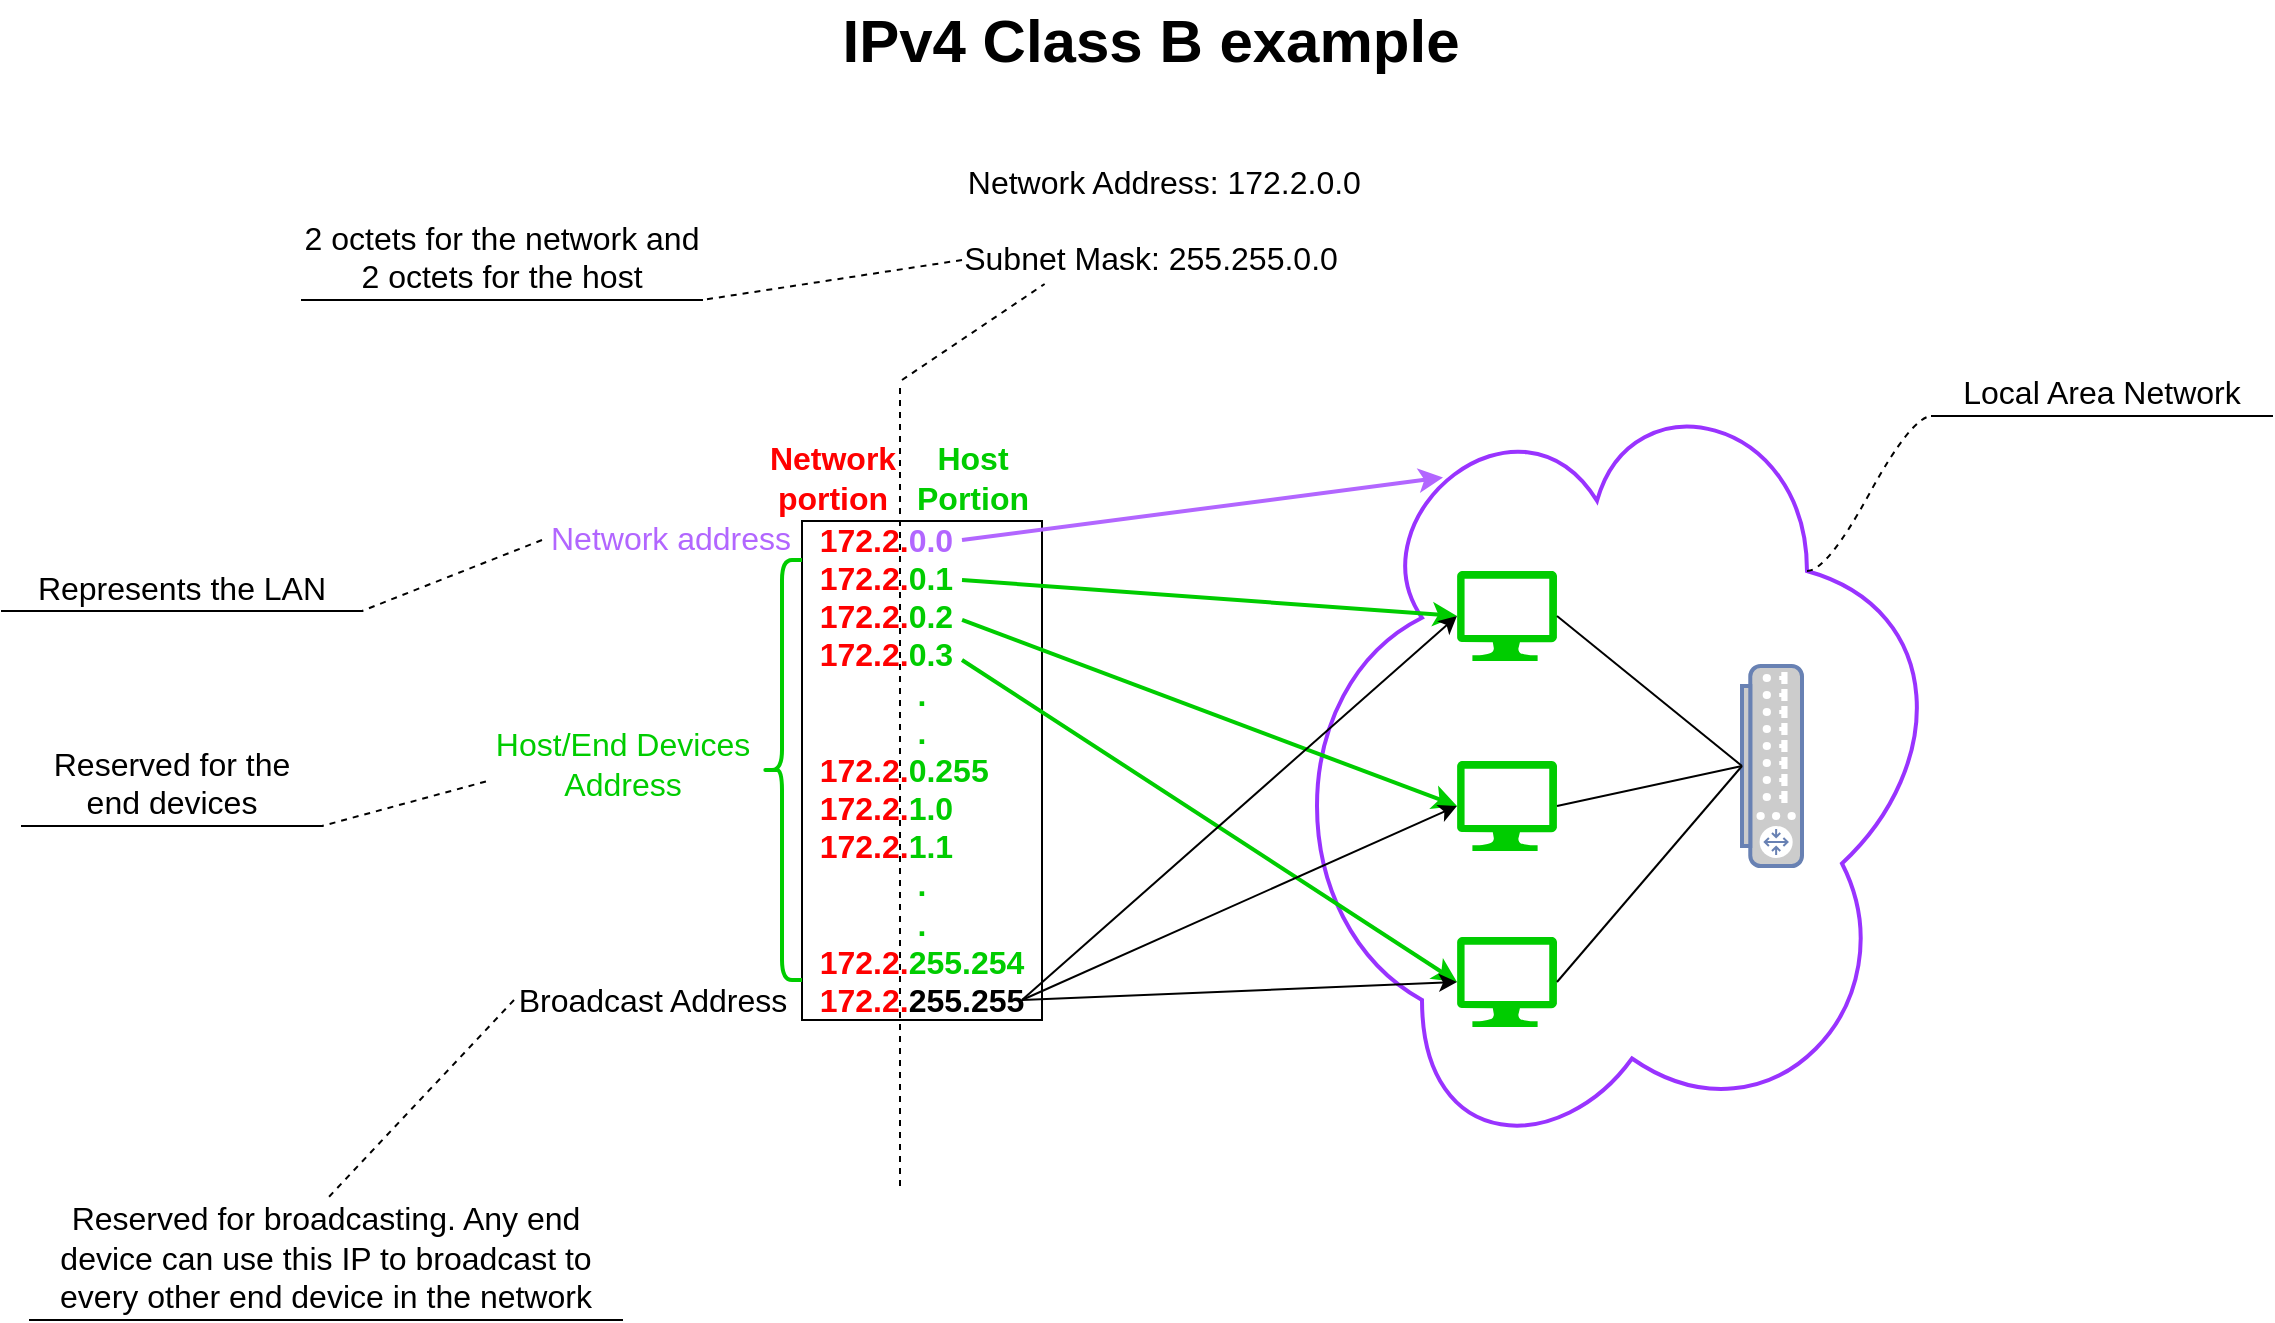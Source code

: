 <mxfile version="12.7.0" type="github">
  <diagram id="AUSyYx-8ehcyiPEunDD3" name="Page-1">
    <mxGraphModel dx="1422" dy="745" grid="1" gridSize="10" guides="1" tooltips="1" connect="1" arrows="1" fold="1" page="1" pageScale="1" pageWidth="1169" pageHeight="827" math="0" shadow="0">
      <root>
        <mxCell id="0"/>
        <mxCell id="1" parent="0"/>
        <mxCell id="37pzr9wZezaG76wjAJH7-1" value="" style="ellipse;shape=cloud;whiteSpace=wrap;html=1;fillColor=none;fontSize=16;direction=south;strokeWidth=2;strokeColor=#9933FF;" parent="1" vertex="1">
          <mxGeometry x="650" y="208" width="350" height="390" as="geometry"/>
        </mxCell>
        <mxCell id="37pzr9wZezaG76wjAJH7-2" value="&amp;nbsp; &amp;nbsp;Network Address: 172.2.0.0&lt;br&gt;&lt;br style=&quot;font-size: 16px&quot;&gt;Subnet Mask: 255.255.0.0" style="text;html=1;align=center;verticalAlign=middle;resizable=0;points=[];autosize=1;fontSize=16;" parent="1" vertex="1">
          <mxGeometry x="469" y="100" width="230" height="60" as="geometry"/>
        </mxCell>
        <mxCell id="37pzr9wZezaG76wjAJH7-3" value="" style="verticalLabelPosition=bottom;html=1;verticalAlign=top;align=center;strokeColor=none;fillColor=#00CC00;shape=mxgraph.azure.computer;pointerEvents=1;fontSize=16;direction=east;" parent="1" vertex="1">
          <mxGeometry x="737.5" y="400.5" width="50" height="45" as="geometry"/>
        </mxCell>
        <mxCell id="37pzr9wZezaG76wjAJH7-4" value="" style="verticalLabelPosition=bottom;html=1;verticalAlign=top;align=center;strokeColor=none;fillColor=#00CC00;shape=mxgraph.azure.computer;pointerEvents=1;fontSize=16;direction=east;" parent="1" vertex="1">
          <mxGeometry x="737.5" y="488.5" width="50" height="45" as="geometry"/>
        </mxCell>
        <mxCell id="37pzr9wZezaG76wjAJH7-5" value="" style="verticalLabelPosition=bottom;html=1;verticalAlign=top;align=center;strokeColor=none;fillColor=#00CC00;shape=mxgraph.azure.computer;pointerEvents=1;fontSize=16;direction=east;" parent="1" vertex="1">
          <mxGeometry x="737.5" y="305.5" width="50" height="45" as="geometry"/>
        </mxCell>
        <mxCell id="37pzr9wZezaG76wjAJH7-6" value="" style="fontColor=#0066CC;verticalAlign=top;verticalLabelPosition=bottom;labelPosition=center;align=center;html=1;outlineConnect=0;fillColor=#CCCCCC;strokeColor=#6881B3;gradientColor=none;gradientDirection=north;strokeWidth=2;shape=mxgraph.networks.router;direction=south;" parent="1" vertex="1">
          <mxGeometry x="880" y="353" width="30" height="100" as="geometry"/>
        </mxCell>
        <mxCell id="37pzr9wZezaG76wjAJH7-7" value="" style="endArrow=none;html=1;fontSize=16;entryX=0.5;entryY=1;entryDx=0;entryDy=0;entryPerimeter=0;exitX=1;exitY=0.5;exitDx=0;exitDy=0;exitPerimeter=0;" parent="1" source="37pzr9wZezaG76wjAJH7-3" target="37pzr9wZezaG76wjAJH7-6" edge="1">
          <mxGeometry width="50" height="50" relative="1" as="geometry">
            <mxPoint x="460" y="479" as="sourcePoint"/>
            <mxPoint x="160" y="658" as="targetPoint"/>
          </mxGeometry>
        </mxCell>
        <mxCell id="37pzr9wZezaG76wjAJH7-8" value="" style="endArrow=none;html=1;fontSize=16;entryX=0.5;entryY=1;entryDx=0;entryDy=0;entryPerimeter=0;exitX=1;exitY=0.5;exitDx=0;exitDy=0;exitPerimeter=0;" parent="1" source="37pzr9wZezaG76wjAJH7-4" target="37pzr9wZezaG76wjAJH7-6" edge="1">
          <mxGeometry width="50" height="50" relative="1" as="geometry">
            <mxPoint x="745" y="438" as="sourcePoint"/>
            <mxPoint x="835" y="368" as="targetPoint"/>
          </mxGeometry>
        </mxCell>
        <mxCell id="37pzr9wZezaG76wjAJH7-9" value="" style="endArrow=none;html=1;fontSize=16;entryX=0.5;entryY=1;entryDx=0;entryDy=0;entryPerimeter=0;exitX=1;exitY=0.5;exitDx=0;exitDy=0;exitPerimeter=0;" parent="1" source="37pzr9wZezaG76wjAJH7-5" target="37pzr9wZezaG76wjAJH7-6" edge="1">
          <mxGeometry width="50" height="50" relative="1" as="geometry">
            <mxPoint x="755" y="448" as="sourcePoint"/>
            <mxPoint x="845" y="378" as="targetPoint"/>
          </mxGeometry>
        </mxCell>
        <mxCell id="37pzr9wZezaG76wjAJH7-10" value="&lt;span style=&quot;white-space: nowrap&quot;&gt;&lt;font color=&quot;#ff0000&quot;&gt;172.2.&lt;/font&gt;&lt;font color=&quot;#b266ff&quot;&gt;0.0&amp;nbsp; &amp;nbsp; &amp;nbsp; &amp;nbsp;&amp;nbsp;&lt;/font&gt;&lt;/span&gt;&lt;br style=&quot;white-space: nowrap&quot;&gt;&lt;span style=&quot;color: rgb(255 , 0 , 0) ; white-space: nowrap&quot;&gt;172.2.&lt;/span&gt;&lt;span style=&quot;white-space: nowrap&quot;&gt;&lt;font color=&quot;#00cc00&quot;&gt;0.1&amp;nbsp; &amp;nbsp; &amp;nbsp; &amp;nbsp;&amp;nbsp;&lt;/font&gt;&lt;/span&gt;&lt;br style=&quot;white-space: nowrap&quot;&gt;&lt;span style=&quot;color: rgb(255 , 0 , 0) ; white-space: nowrap&quot;&gt;172.2.&lt;/span&gt;&lt;span style=&quot;white-space: nowrap&quot;&gt;&lt;font color=&quot;#00cc00&quot;&gt;0.2&amp;nbsp; &amp;nbsp; &amp;nbsp; &amp;nbsp;&amp;nbsp;&lt;/font&gt;&lt;/span&gt;&lt;br style=&quot;white-space: nowrap&quot;&gt;&lt;span style=&quot;color: rgb(255 , 0 , 0) ; white-space: nowrap&quot;&gt;172.2.&lt;/span&gt;&lt;span style=&quot;white-space: nowrap&quot;&gt;&lt;font color=&quot;#00cc00&quot;&gt;0.3&amp;nbsp; &amp;nbsp; &amp;nbsp; &amp;nbsp;&amp;nbsp;&lt;/font&gt;&lt;/span&gt;&lt;br style=&quot;white-space: nowrap&quot;&gt;&lt;font color=&quot;#00cc00&quot;&gt;.&lt;br&gt;.&lt;/font&gt;&lt;br&gt;&lt;span style=&quot;color: rgb(255 , 0 , 0) ; white-space: nowrap&quot;&gt;172.2.&lt;/span&gt;&lt;span style=&quot;white-space: nowrap&quot;&gt;&lt;font color=&quot;#00cc00&quot;&gt;0.255&amp;nbsp; &amp;nbsp;&amp;nbsp;&lt;/font&gt;&lt;/span&gt;&lt;br style=&quot;white-space: nowrap&quot;&gt;&lt;span style=&quot;color: rgb(255 , 0 , 0) ; white-space: nowrap&quot;&gt;172.2.&lt;/span&gt;&lt;span style=&quot;white-space: nowrap&quot;&gt;&lt;font color=&quot;#00cc00&quot;&gt;1&lt;/font&gt;&lt;/span&gt;&lt;span style=&quot;white-space: nowrap&quot;&gt;&lt;font color=&quot;#00cc00&quot;&gt;.0&amp;nbsp; &amp;nbsp; &amp;nbsp; &amp;nbsp;&amp;nbsp;&lt;/font&gt;&lt;/span&gt;&lt;br style=&quot;white-space: nowrap&quot;&gt;&lt;span style=&quot;color: rgb(255 , 0 , 0) ; white-space: nowrap&quot;&gt;172.2.&lt;/span&gt;&lt;span style=&quot;white-space: nowrap&quot;&gt;&lt;font color=&quot;#00cc00&quot;&gt;1&lt;/font&gt;&lt;/span&gt;&lt;span style=&quot;white-space: nowrap&quot;&gt;&lt;font color=&quot;#00cc00&quot;&gt;.1&amp;nbsp; &amp;nbsp; &amp;nbsp; &amp;nbsp;&amp;nbsp;&lt;/font&gt;&lt;/span&gt;&lt;font color=&quot;#00cc00&quot;&gt;&lt;br&gt;.&lt;br&gt;.&lt;br&gt;&lt;/font&gt;&lt;span style=&quot;color: rgb(255 , 0 , 0) ; white-space: nowrap&quot;&gt;172.2.&lt;/span&gt;&lt;span style=&quot;white-space: nowrap&quot;&gt;&lt;font color=&quot;#00cc00&quot;&gt;255&lt;/font&gt;&lt;/span&gt;&lt;span style=&quot;white-space: nowrap&quot;&gt;&lt;font color=&quot;#00cc00&quot;&gt;.254&lt;/font&gt;&lt;/span&gt;&lt;br style=&quot;white-space: nowrap&quot;&gt;&lt;span style=&quot;color: rgb(255 , 0 , 0) ; white-space: nowrap&quot;&gt;172.2.&lt;/span&gt;&lt;span style=&quot;white-space: nowrap&quot;&gt;255&lt;/span&gt;&lt;span style=&quot;white-space: nowrap&quot;&gt;.255&lt;/span&gt;" style="rounded=0;whiteSpace=wrap;html=1;fillColor=none;fontSize=16;fontStyle=1" parent="1" vertex="1">
          <mxGeometry x="410" y="280.5" width="120" height="249.5" as="geometry"/>
        </mxCell>
        <mxCell id="37pzr9wZezaG76wjAJH7-13" value="" style="endArrow=none;dashed=1;html=1;fontSize=16;strokeColor=#000000;" parent="1" edge="1">
          <mxGeometry width="50" height="50" relative="1" as="geometry">
            <mxPoint x="459" y="613" as="sourcePoint"/>
            <mxPoint x="459" y="213" as="targetPoint"/>
          </mxGeometry>
        </mxCell>
        <mxCell id="37pzr9wZezaG76wjAJH7-14" value="&lt;font color=&quot;#ff0000&quot;&gt;Network &lt;br&gt;portion&lt;/font&gt;" style="text;html=1;align=center;verticalAlign=middle;resizable=0;points=[];autosize=1;fontSize=16;fontStyle=1" parent="1" vertex="1">
          <mxGeometry x="385" y="239" width="80" height="40" as="geometry"/>
        </mxCell>
        <mxCell id="37pzr9wZezaG76wjAJH7-15" value="Host&lt;br&gt;Portion" style="text;html=1;align=center;verticalAlign=middle;resizable=0;points=[];autosize=1;fontSize=16;fontColor=#00CC00;fontStyle=1" parent="1" vertex="1">
          <mxGeometry x="460" y="239" width="70" height="40" as="geometry"/>
        </mxCell>
        <mxCell id="37pzr9wZezaG76wjAJH7-16" value="Network address" style="text;html=1;align=center;verticalAlign=middle;resizable=0;points=[];autosize=1;fontSize=16;fontColor=#B266FF;" parent="1" vertex="1">
          <mxGeometry x="274" y="279" width="140" height="20" as="geometry"/>
        </mxCell>
        <mxCell id="37pzr9wZezaG76wjAJH7-18" value="" style="shape=curlyBracket;whiteSpace=wrap;html=1;rounded=1;strokeColor=#00CC00;strokeWidth=2;fillColor=#00CC00;fontSize=16;fontColor=#000000;" parent="1" vertex="1">
          <mxGeometry x="390" y="300" width="20" height="210" as="geometry"/>
        </mxCell>
        <mxCell id="37pzr9wZezaG76wjAJH7-19" value="Host/End Devices&lt;br&gt;Address" style="text;html=1;align=center;verticalAlign=middle;resizable=0;points=[];autosize=1;fontSize=16;fontColor=#00CC00;" parent="1" vertex="1">
          <mxGeometry x="250" y="381.75" width="140" height="40" as="geometry"/>
        </mxCell>
        <mxCell id="37pzr9wZezaG76wjAJH7-20" value="Broadcast Address" style="text;html=1;align=center;verticalAlign=middle;resizable=0;points=[];autosize=1;fontSize=16;fontColor=#000000;" parent="1" vertex="1">
          <mxGeometry x="260" y="510" width="150" height="20" as="geometry"/>
        </mxCell>
        <mxCell id="37pzr9wZezaG76wjAJH7-21" value="" style="endArrow=classic;html=1;strokeColor=#B266FF;fontSize=16;fontColor=#B266FF;entryX=0.13;entryY=0.77;entryDx=0;entryDy=0;entryPerimeter=0;strokeWidth=2;" parent="1" target="37pzr9wZezaG76wjAJH7-1" edge="1">
          <mxGeometry width="50" height="50" relative="1" as="geometry">
            <mxPoint x="490" y="290" as="sourcePoint"/>
            <mxPoint x="-10" y="638" as="targetPoint"/>
          </mxGeometry>
        </mxCell>
        <mxCell id="37pzr9wZezaG76wjAJH7-22" value="" style="endArrow=classic;html=1;strokeColor=#00CC00;fontSize=16;fontColor=#000000;entryX=0;entryY=0.5;entryDx=0;entryDy=0;entryPerimeter=0;strokeWidth=2;" parent="1" target="37pzr9wZezaG76wjAJH7-5" edge="1">
          <mxGeometry width="50" height="50" relative="1" as="geometry">
            <mxPoint x="490" y="310" as="sourcePoint"/>
            <mxPoint x="620" y="328" as="targetPoint"/>
          </mxGeometry>
        </mxCell>
        <mxCell id="37pzr9wZezaG76wjAJH7-23" value="" style="endArrow=classic;html=1;strokeColor=#00CC00;fontSize=16;fontColor=#000000;entryX=0;entryY=0.5;entryDx=0;entryDy=0;entryPerimeter=0;strokeWidth=2;exitX=0.667;exitY=0.198;exitDx=0;exitDy=0;exitPerimeter=0;" parent="1" target="37pzr9wZezaG76wjAJH7-3" edge="1" source="37pzr9wZezaG76wjAJH7-10">
          <mxGeometry width="50" height="50" relative="1" as="geometry">
            <mxPoint x="460" y="338" as="sourcePoint"/>
            <mxPoint x="747.5" y="338" as="targetPoint"/>
          </mxGeometry>
        </mxCell>
        <mxCell id="37pzr9wZezaG76wjAJH7-24" value="" style="endArrow=classic;html=1;strokeColor=#00CC00;fontSize=16;fontColor=#000000;entryX=0;entryY=0.5;entryDx=0;entryDy=0;entryPerimeter=0;strokeWidth=2;" parent="1" target="37pzr9wZezaG76wjAJH7-4" edge="1">
          <mxGeometry width="50" height="50" relative="1" as="geometry">
            <mxPoint x="490" y="350" as="sourcePoint"/>
            <mxPoint x="757.5" y="348" as="targetPoint"/>
          </mxGeometry>
        </mxCell>
        <mxCell id="37pzr9wZezaG76wjAJH7-25" value="" style="endArrow=classic;html=1;strokeColor=#000000;strokeWidth=1;fontSize=16;fontColor=#B266FF;entryX=0;entryY=0.5;entryDx=0;entryDy=0;entryPerimeter=0;" parent="1" target="37pzr9wZezaG76wjAJH7-4" edge="1">
          <mxGeometry width="50" height="50" relative="1" as="geometry">
            <mxPoint x="520" y="520" as="sourcePoint"/>
            <mxPoint x="570" y="458" as="targetPoint"/>
          </mxGeometry>
        </mxCell>
        <mxCell id="37pzr9wZezaG76wjAJH7-26" value="" style="endArrow=classic;html=1;strokeColor=#000000;fontSize=16;fontColor=#000000;entryX=0;entryY=0.5;entryDx=0;entryDy=0;entryPerimeter=0;" parent="1" target="37pzr9wZezaG76wjAJH7-3" edge="1">
          <mxGeometry width="50" height="50" relative="1" as="geometry">
            <mxPoint x="520" y="520" as="sourcePoint"/>
            <mxPoint x="767.5" y="358" as="targetPoint"/>
          </mxGeometry>
        </mxCell>
        <mxCell id="37pzr9wZezaG76wjAJH7-27" value="" style="endArrow=classic;html=1;strokeColor=#000000;fontSize=16;fontColor=#000000;entryX=0;entryY=0.5;entryDx=0;entryDy=0;entryPerimeter=0;" parent="1" target="37pzr9wZezaG76wjAJH7-5" edge="1">
          <mxGeometry width="50" height="50" relative="1" as="geometry">
            <mxPoint x="520" y="520" as="sourcePoint"/>
            <mxPoint x="777.5" y="368" as="targetPoint"/>
          </mxGeometry>
        </mxCell>
        <mxCell id="37pzr9wZezaG76wjAJH7-28" value="IPv4 Class B example" style="text;html=1;align=center;verticalAlign=middle;resizable=0;points=[];autosize=1;fontSize=30;fontColor=#000000;fontStyle=1" parent="1" vertex="1">
          <mxGeometry x="424" y="20" width="320" height="40" as="geometry"/>
        </mxCell>
        <mxCell id="37pzr9wZezaG76wjAJH7-29" value="Local Area Network" style="whiteSpace=wrap;html=1;shape=partialRectangle;top=0;left=0;bottom=1;right=0;points=[[0,1],[1,1]];strokeColor=#000000;fillColor=none;align=center;verticalAlign=bottom;routingCenterY=0.5;snapToPoint=1;container=1;recursiveResize=0;autosize=1;treeFolding=1;treeMoving=1;fontSize=16;fontColor=#000000;" parent="1" vertex="1">
          <mxGeometry x="975" y="208" width="170" height="20" as="geometry"/>
        </mxCell>
        <mxCell id="37pzr9wZezaG76wjAJH7-30" value="" style="edgeStyle=entityRelationEdgeStyle;startArrow=none;endArrow=none;segment=10;curved=1;strokeColor=#000000;strokeWidth=1;fontSize=30;fontColor=#000000;dashed=1;exitX=0.25;exitY=0.25;exitDx=0;exitDy=0;exitPerimeter=0;" parent="1" source="37pzr9wZezaG76wjAJH7-1" target="37pzr9wZezaG76wjAJH7-29" edge="1">
          <mxGeometry relative="1" as="geometry">
            <mxPoint x="980" y="239" as="sourcePoint"/>
          </mxGeometry>
        </mxCell>
        <mxCell id="37pzr9wZezaG76wjAJH7-31" value="" style="endArrow=none;dashed=1;html=1;strokeColor=#000000;strokeWidth=1;fontSize=16;fontColor=#000000;entryX=0.271;entryY=1.033;entryDx=0;entryDy=0;entryPerimeter=0;" parent="1" target="37pzr9wZezaG76wjAJH7-2" edge="1">
          <mxGeometry width="50" height="50" relative="1" as="geometry">
            <mxPoint x="460" y="210" as="sourcePoint"/>
            <mxPoint x="554" y="170" as="targetPoint"/>
          </mxGeometry>
        </mxCell>
        <mxCell id="37pzr9wZezaG76wjAJH7-32" value="2 octets for the network and 2 octets for the host" style="whiteSpace=wrap;html=1;shape=partialRectangle;top=0;left=0;bottom=1;right=0;points=[[0,1],[1,1]];strokeColor=#000000;fillColor=none;align=center;verticalAlign=bottom;routingCenterY=0.5;snapToPoint=1;container=1;recursiveResize=0;autosize=1;treeFolding=1;treeMoving=1;fontSize=16;fontColor=#000000;" parent="1" vertex="1">
          <mxGeometry x="160" y="150" width="200" height="20" as="geometry"/>
        </mxCell>
        <mxCell id="37pzr9wZezaG76wjAJH7-33" value="" style="startArrow=none;endArrow=none;segment=10;strokeColor=#000000;strokeWidth=1;fontSize=30;fontColor=#000000;dashed=1;" parent="1" target="37pzr9wZezaG76wjAJH7-32" edge="1">
          <mxGeometry relative="1" as="geometry">
            <mxPoint x="490" y="150" as="sourcePoint"/>
          </mxGeometry>
        </mxCell>
        <mxCell id="37pzr9wZezaG76wjAJH7-35" value="Represents the LAN" style="whiteSpace=wrap;html=1;shape=partialRectangle;top=0;left=0;bottom=1;right=0;points=[[0,1],[1,1]];strokeColor=#000000;fillColor=none;align=center;verticalAlign=bottom;routingCenterY=0.5;snapToPoint=1;container=1;recursiveResize=0;autosize=1;treeFolding=1;treeMoving=1;fontSize=16;fontColor=#000000;" parent="1" vertex="1">
          <mxGeometry x="10" y="305.5" width="180" height="20" as="geometry"/>
        </mxCell>
        <mxCell id="37pzr9wZezaG76wjAJH7-36" value="" style="startArrow=none;endArrow=none;segment=10;strokeColor=#000000;strokeWidth=1;fontSize=30;fontColor=#000000;dashed=1;" parent="1" target="37pzr9wZezaG76wjAJH7-35" edge="1">
          <mxGeometry relative="1" as="geometry">
            <mxPoint x="280" y="290" as="sourcePoint"/>
          </mxGeometry>
        </mxCell>
        <mxCell id="37pzr9wZezaG76wjAJH7-37" value="Reserved for the end devices" style="whiteSpace=wrap;html=1;shape=partialRectangle;top=0;left=0;bottom=1;right=0;points=[[0,1],[1,1]];strokeColor=#000000;fillColor=none;align=center;verticalAlign=bottom;routingCenterY=0.5;snapToPoint=1;container=1;recursiveResize=0;autosize=1;treeFolding=1;treeMoving=1;fontSize=16;fontColor=#000000;" parent="1" vertex="1">
          <mxGeometry x="20" y="413" width="150" height="20" as="geometry"/>
        </mxCell>
        <mxCell id="37pzr9wZezaG76wjAJH7-38" value="" style="startArrow=none;endArrow=none;segment=10;strokeColor=#000000;strokeWidth=1;fontSize=30;fontColor=#000000;dashed=1;exitX=0.014;exitY=0.725;exitDx=0;exitDy=0;exitPerimeter=0;" parent="1" source="37pzr9wZezaG76wjAJH7-19" target="37pzr9wZezaG76wjAJH7-37" edge="1">
          <mxGeometry relative="1" as="geometry">
            <mxPoint x="430" y="440" as="sourcePoint"/>
          </mxGeometry>
        </mxCell>
        <mxCell id="37pzr9wZezaG76wjAJH7-39" value="Reserved for broadcasting. Any end device can use this IP to broadcast to every other end device in the network" style="whiteSpace=wrap;html=1;shape=partialRectangle;top=0;left=0;bottom=1;right=0;points=[[0,1],[1,1]];strokeColor=#000000;fillColor=none;align=center;verticalAlign=bottom;routingCenterY=0.5;snapToPoint=1;container=1;recursiveResize=0;autosize=1;treeFolding=1;treeMoving=1;fontSize=16;fontColor=#000000;" parent="1" vertex="1">
          <mxGeometry x="24" y="660" width="296" height="20" as="geometry"/>
        </mxCell>
        <mxCell id="37pzr9wZezaG76wjAJH7-40" value="" style="startArrow=none;endArrow=none;segment=10;strokeColor=#000000;strokeWidth=1;fontSize=30;fontColor=#000000;dashed=1;" parent="1" edge="1">
          <mxGeometry relative="1" as="geometry">
            <mxPoint x="266" y="520" as="sourcePoint"/>
            <mxPoint x="172" y="620" as="targetPoint"/>
          </mxGeometry>
        </mxCell>
      </root>
    </mxGraphModel>
  </diagram>
</mxfile>
